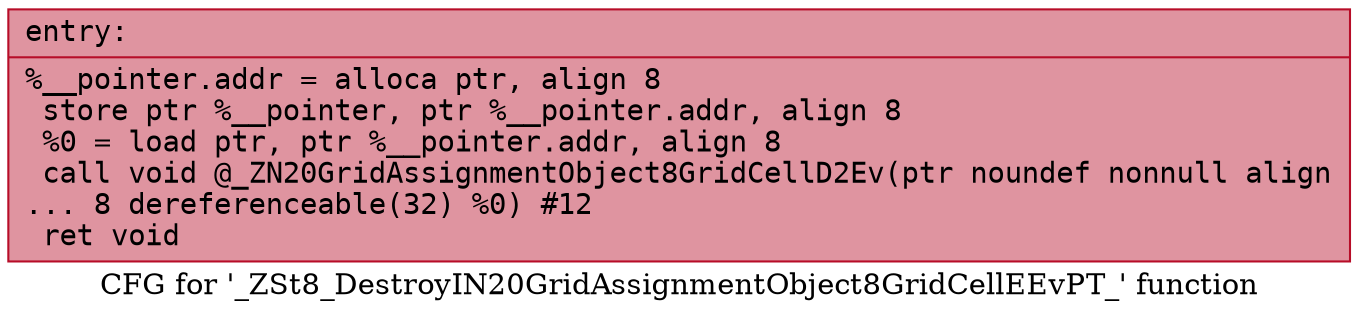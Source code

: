 digraph "CFG for '_ZSt8_DestroyIN20GridAssignmentObject8GridCellEEvPT_' function" {
	label="CFG for '_ZSt8_DestroyIN20GridAssignmentObject8GridCellEEvPT_' function";

	Node0x560dca0d41b0 [shape=record,color="#b70d28ff", style=filled, fillcolor="#b70d2870" fontname="Courier",label="{entry:\l|  %__pointer.addr = alloca ptr, align 8\l  store ptr %__pointer, ptr %__pointer.addr, align 8\l  %0 = load ptr, ptr %__pointer.addr, align 8\l  call void @_ZN20GridAssignmentObject8GridCellD2Ev(ptr noundef nonnull align\l... 8 dereferenceable(32) %0) #12\l  ret void\l}"];
}
